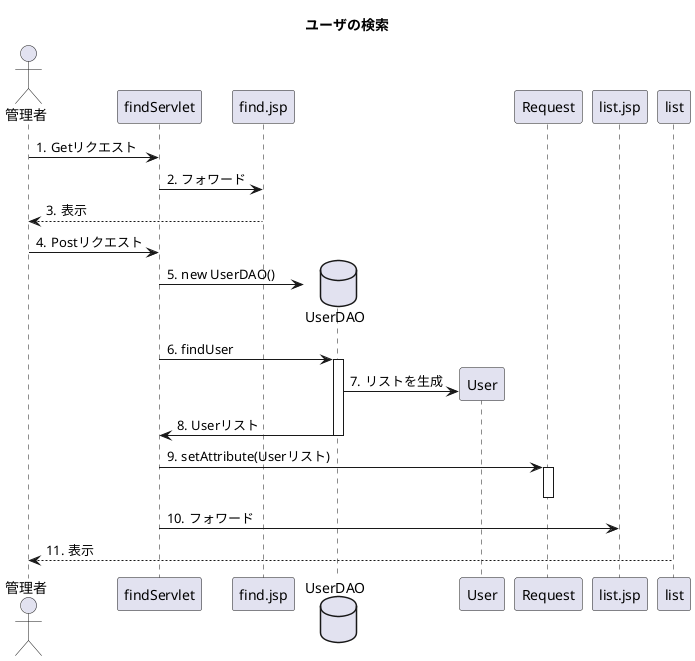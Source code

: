 @startuml
title ユーザの検索

autonumber "#."

actor 管理者
participant findServlet
participant find.jsp

database UserDAO
participant User


管理者 -> findServlet:Getリクエスト
findServlet -> find.jsp:フォワード
find.jsp --> 管理者:表示
管理者 -> findServlet:Postリクエスト
findServlet -> UserDAO**:new UserDAO()
findServlet -> UserDAO++:findUser
UserDAO -> User**:リストを生成
UserDAO -> findServlet--:Userリスト
findServlet -> Request++:setAttribute(Userリスト)
Request--
findServlet -> list.jsp:フォワード
list --> 管理者:表示


@enduml